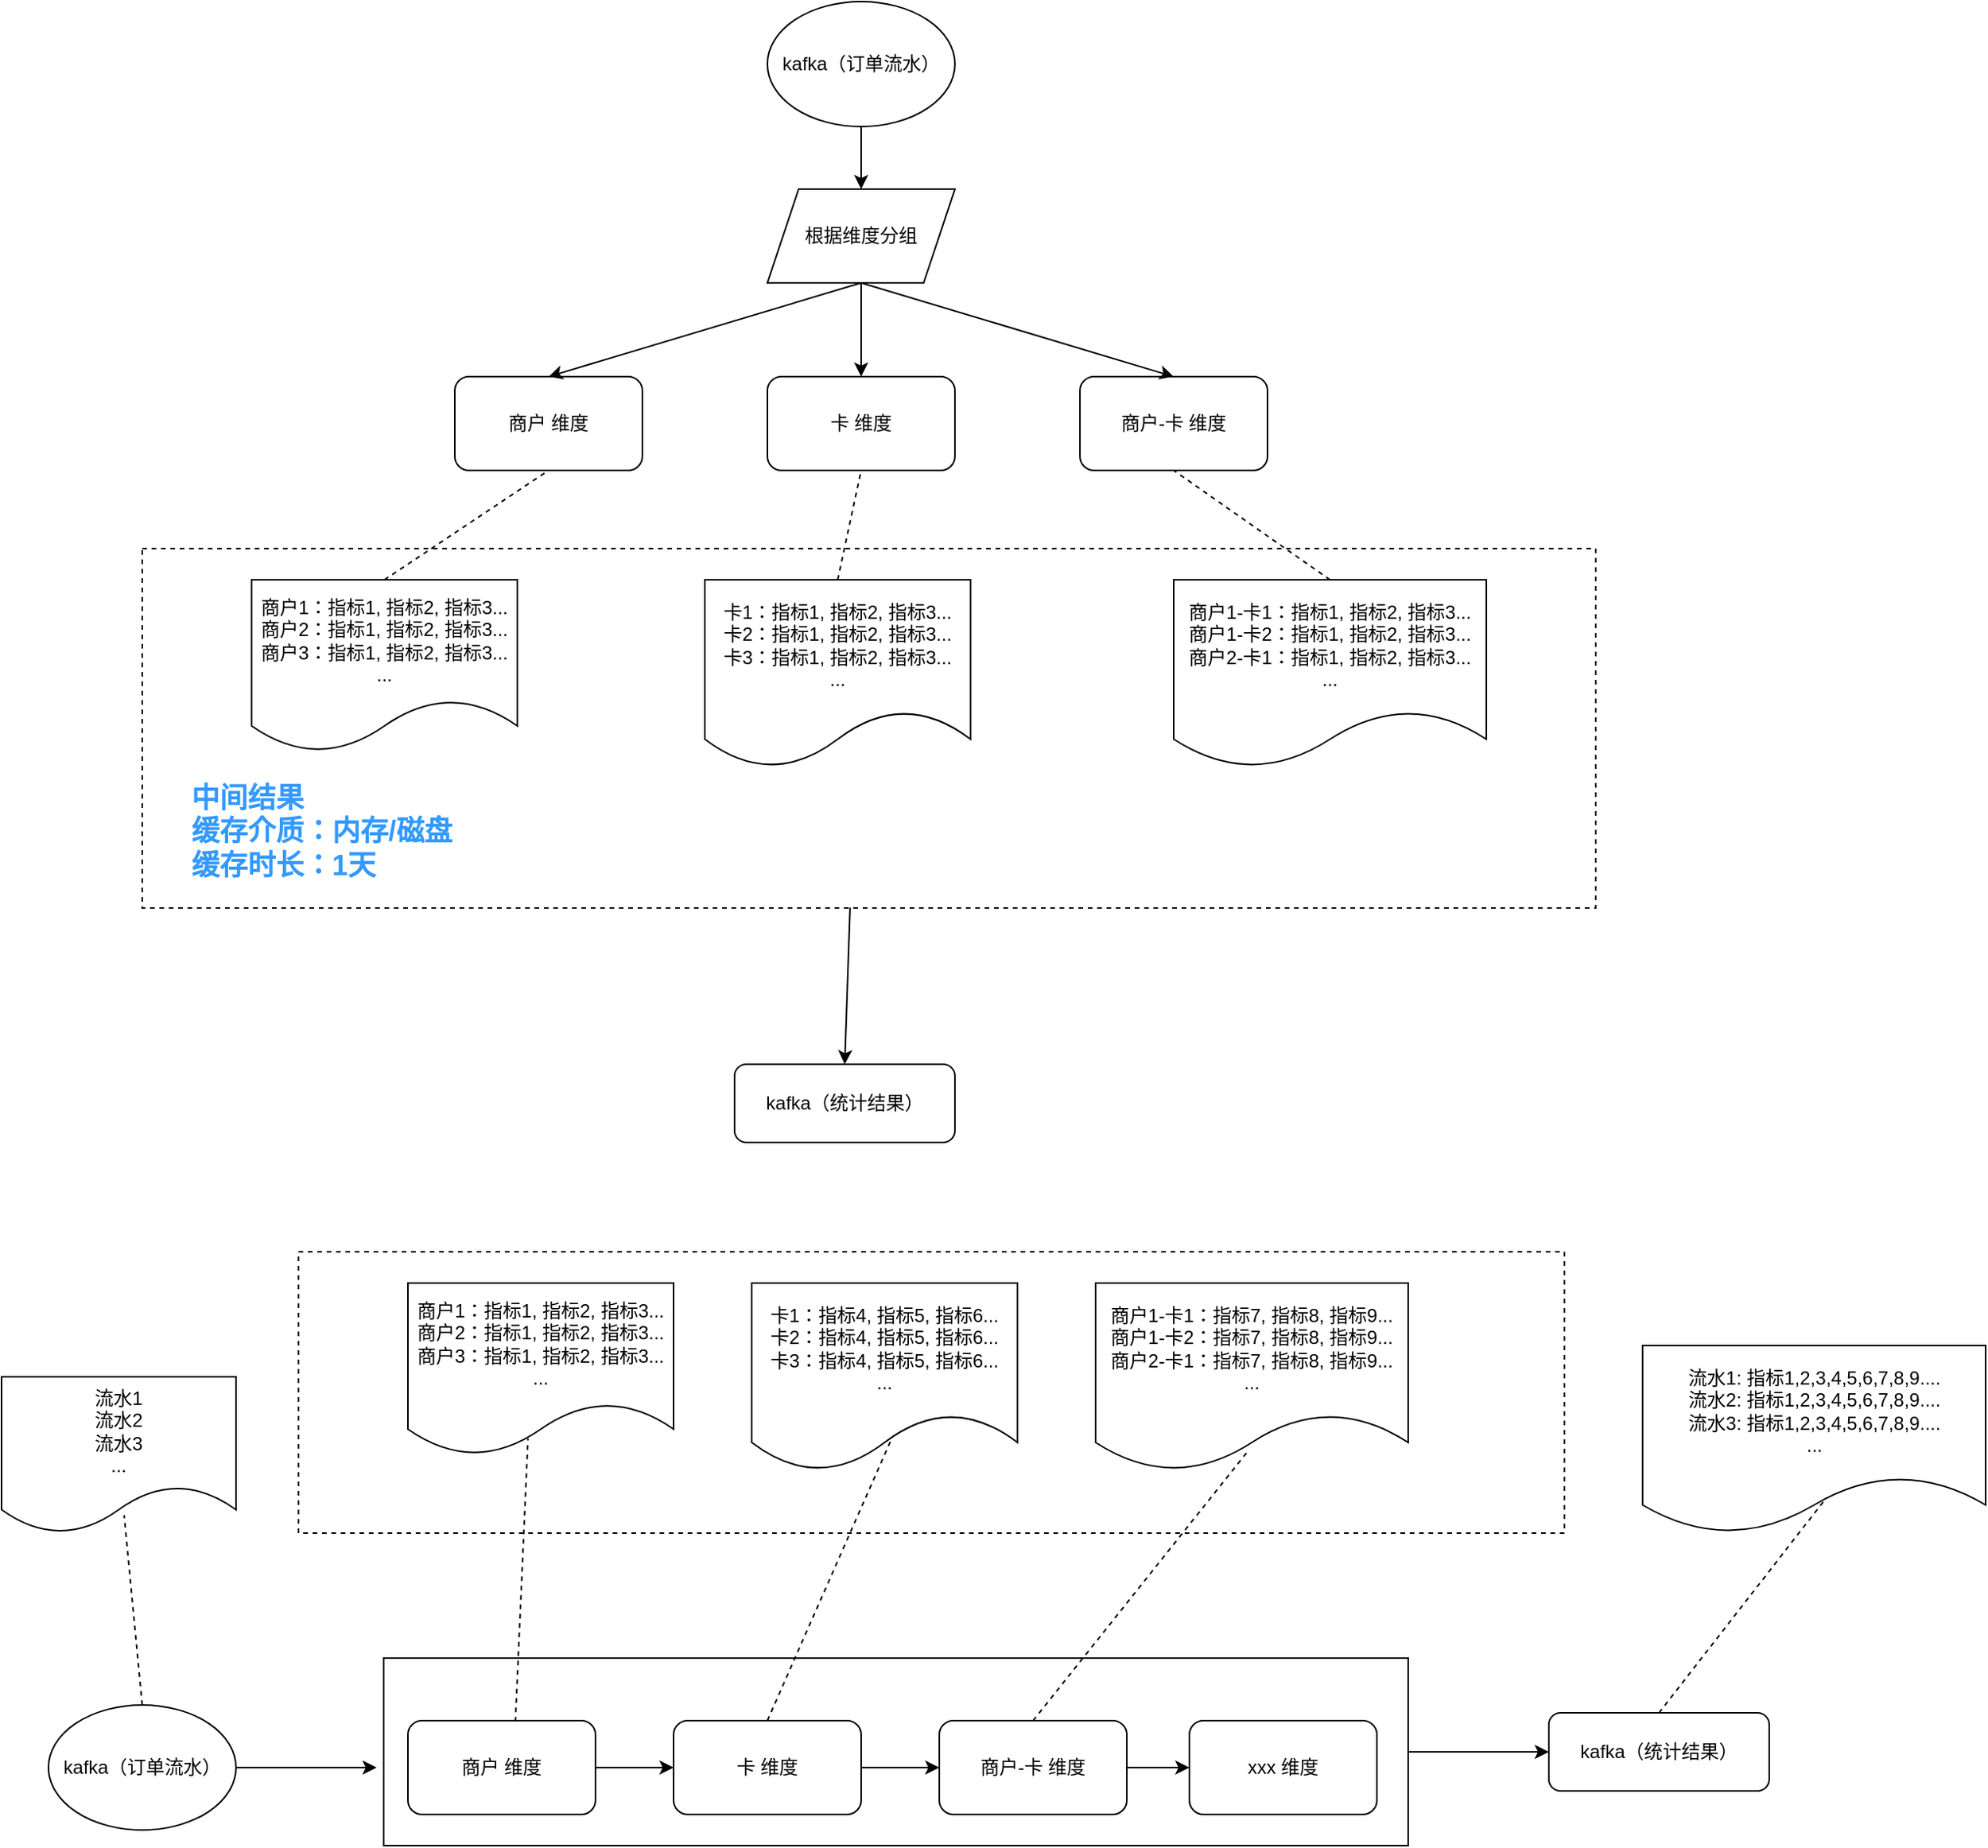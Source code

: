 <mxfile version="16.4.5" type="github">
  <diagram id="UmWB6mA-8zo986hLE9dD" name="Page-1">
    <mxGraphModel dx="1550" dy="835" grid="1" gridSize="10" guides="1" tooltips="1" connect="1" arrows="1" fold="1" page="1" pageScale="1" pageWidth="1654" pageHeight="2336" math="0" shadow="0">
      <root>
        <mxCell id="0" />
        <mxCell id="1" parent="0" />
        <mxCell id="ACrcvEzspb-hBuewnNuO-1" value="kafka（订单流水）" style="ellipse;whiteSpace=wrap;html=1;" parent="1" vertex="1">
          <mxGeometry x="660" y="20" width="120" height="80" as="geometry" />
        </mxCell>
        <mxCell id="ACrcvEzspb-hBuewnNuO-21" value="" style="rounded=0;whiteSpace=wrap;html=1;dashed=1;align=left;" parent="1" vertex="1">
          <mxGeometry x="260" y="370" width="930" height="230" as="geometry" />
        </mxCell>
        <mxCell id="ACrcvEzspb-hBuewnNuO-4" value="根据维度分组" style="shape=parallelogram;perimeter=parallelogramPerimeter;whiteSpace=wrap;html=1;fixedSize=1;" parent="1" vertex="1">
          <mxGeometry x="660" y="140" width="120" height="60" as="geometry" />
        </mxCell>
        <mxCell id="ACrcvEzspb-hBuewnNuO-5" value="商户 维度" style="rounded=1;whiteSpace=wrap;html=1;" parent="1" vertex="1">
          <mxGeometry x="460" y="260" width="120" height="60" as="geometry" />
        </mxCell>
        <mxCell id="ACrcvEzspb-hBuewnNuO-6" value="卡 维度" style="rounded=1;whiteSpace=wrap;html=1;" parent="1" vertex="1">
          <mxGeometry x="660" y="260" width="120" height="60" as="geometry" />
        </mxCell>
        <mxCell id="ACrcvEzspb-hBuewnNuO-7" value="商户-卡 维度" style="rounded=1;whiteSpace=wrap;html=1;" parent="1" vertex="1">
          <mxGeometry x="860" y="260" width="120" height="60" as="geometry" />
        </mxCell>
        <mxCell id="ACrcvEzspb-hBuewnNuO-8" value="" style="endArrow=classic;html=1;rounded=0;exitX=0.5;exitY=1;exitDx=0;exitDy=0;entryX=0.5;entryY=0;entryDx=0;entryDy=0;" parent="1" source="ACrcvEzspb-hBuewnNuO-1" target="ACrcvEzspb-hBuewnNuO-4" edge="1">
          <mxGeometry width="50" height="50" relative="1" as="geometry">
            <mxPoint x="680" y="220" as="sourcePoint" />
            <mxPoint x="570" y="160" as="targetPoint" />
          </mxGeometry>
        </mxCell>
        <mxCell id="ACrcvEzspb-hBuewnNuO-9" value="" style="endArrow=classic;html=1;rounded=0;exitX=0.5;exitY=1;exitDx=0;exitDy=0;entryX=0.5;entryY=0;entryDx=0;entryDy=0;" parent="1" source="ACrcvEzspb-hBuewnNuO-4" target="ACrcvEzspb-hBuewnNuO-5" edge="1">
          <mxGeometry width="50" height="50" relative="1" as="geometry">
            <mxPoint x="540" y="220" as="sourcePoint" />
            <mxPoint x="590" y="170" as="targetPoint" />
          </mxGeometry>
        </mxCell>
        <mxCell id="ACrcvEzspb-hBuewnNuO-10" value="" style="endArrow=classic;html=1;rounded=0;exitX=0.5;exitY=1;exitDx=0;exitDy=0;" parent="1" source="ACrcvEzspb-hBuewnNuO-4" target="ACrcvEzspb-hBuewnNuO-6" edge="1">
          <mxGeometry width="50" height="50" relative="1" as="geometry">
            <mxPoint x="520" y="200" as="sourcePoint" />
            <mxPoint x="570" y="150" as="targetPoint" />
          </mxGeometry>
        </mxCell>
        <mxCell id="ACrcvEzspb-hBuewnNuO-11" value="" style="endArrow=classic;html=1;rounded=0;exitX=0.5;exitY=1;exitDx=0;exitDy=0;entryX=0.5;entryY=0;entryDx=0;entryDy=0;" parent="1" source="ACrcvEzspb-hBuewnNuO-4" target="ACrcvEzspb-hBuewnNuO-7" edge="1">
          <mxGeometry width="50" height="50" relative="1" as="geometry">
            <mxPoint x="490" y="180" as="sourcePoint" />
            <mxPoint x="540" y="130" as="targetPoint" />
          </mxGeometry>
        </mxCell>
        <mxCell id="ACrcvEzspb-hBuewnNuO-12" value="商户1：指标1, 指标2, 指标3...&lt;br&gt;商户2：指标1, 指标2, 指标3...&lt;br&gt;商户3：指标1, 指标2, 指标3...&lt;br&gt;..." style="shape=document;whiteSpace=wrap;html=1;boundedLbl=1;" parent="1" vertex="1">
          <mxGeometry x="330" y="390" width="170" height="110" as="geometry" />
        </mxCell>
        <mxCell id="ACrcvEzspb-hBuewnNuO-13" value="卡1：指标1, 指标2, 指标3...&lt;br&gt;卡2：指标1, 指标2, 指标3...&lt;br&gt;卡3：指标1, 指标2, 指标3...&lt;br&gt;..." style="shape=document;whiteSpace=wrap;html=1;boundedLbl=1;" parent="1" vertex="1">
          <mxGeometry x="620" y="390" width="170" height="120" as="geometry" />
        </mxCell>
        <mxCell id="ACrcvEzspb-hBuewnNuO-14" value="商户1-卡1：指标1, 指标2, 指标3...&lt;br&gt;商户1-卡2：指标1, 指标2, 指标3...&lt;br&gt;商户2-卡1：指标1, 指标2, 指标3...&lt;br&gt;..." style="shape=document;whiteSpace=wrap;html=1;boundedLbl=1;" parent="1" vertex="1">
          <mxGeometry x="920" y="390" width="200" height="120" as="geometry" />
        </mxCell>
        <mxCell id="ACrcvEzspb-hBuewnNuO-27" value="" style="endArrow=none;dashed=1;html=1;rounded=0;entryX=0.5;entryY=1;entryDx=0;entryDy=0;exitX=0.5;exitY=0;exitDx=0;exitDy=0;" parent="1" source="ACrcvEzspb-hBuewnNuO-12" target="ACrcvEzspb-hBuewnNuO-5" edge="1">
          <mxGeometry width="50" height="50" relative="1" as="geometry">
            <mxPoint x="700" y="410" as="sourcePoint" />
            <mxPoint x="750" y="360" as="targetPoint" />
          </mxGeometry>
        </mxCell>
        <mxCell id="ACrcvEzspb-hBuewnNuO-28" value="" style="endArrow=none;dashed=1;html=1;rounded=0;entryX=0.5;entryY=1;entryDx=0;entryDy=0;exitX=0.5;exitY=0;exitDx=0;exitDy=0;" parent="1" source="ACrcvEzspb-hBuewnNuO-13" target="ACrcvEzspb-hBuewnNuO-6" edge="1">
          <mxGeometry width="50" height="50" relative="1" as="geometry">
            <mxPoint x="652.5" y="400" as="sourcePoint" />
            <mxPoint x="757.5" y="330" as="targetPoint" />
          </mxGeometry>
        </mxCell>
        <mxCell id="ACrcvEzspb-hBuewnNuO-29" value="" style="endArrow=none;dashed=1;html=1;rounded=0;entryX=0.5;entryY=1;entryDx=0;entryDy=0;exitX=0.5;exitY=0;exitDx=0;exitDy=0;" parent="1" source="ACrcvEzspb-hBuewnNuO-14" target="ACrcvEzspb-hBuewnNuO-7" edge="1">
          <mxGeometry width="50" height="50" relative="1" as="geometry">
            <mxPoint x="435" y="410" as="sourcePoint" />
            <mxPoint x="540" y="340" as="targetPoint" />
          </mxGeometry>
        </mxCell>
        <mxCell id="ACrcvEzspb-hBuewnNuO-32" value="&lt;font color=&quot;#3399ff&quot;&gt;&lt;br&gt;&lt;/font&gt;&lt;div style=&quot;text-align: left&quot;&gt;&lt;span style=&quot;font-size: 18px ; font-weight: 700&quot;&gt;&lt;font color=&quot;#3399ff&quot;&gt;中间结果&lt;/font&gt;&lt;/span&gt;&lt;/div&gt;&lt;span style=&quot;font-size: 18px ; font-weight: 700&quot;&gt;&lt;div style=&quot;text-align: left&quot;&gt;&lt;span&gt;&lt;font color=&quot;#3399ff&quot;&gt;缓存介质：内存/磁盘&lt;/font&gt;&lt;/span&gt;&lt;/div&gt;&lt;div style=&quot;text-align: left&quot;&gt;&lt;span&gt;&lt;font color=&quot;#3399ff&quot;&gt;缓存时长：1天&lt;/font&gt;&lt;/span&gt;&lt;/div&gt;&lt;br&gt;&lt;/span&gt;" style="rounded=0;whiteSpace=wrap;html=1;dashed=1;strokeColor=#FFFFFF;" parent="1" vertex="1">
          <mxGeometry x="270" y="520" width="210" height="70" as="geometry" />
        </mxCell>
        <mxCell id="ACrcvEzspb-hBuewnNuO-35" value="&lt;font color=&quot;#000000&quot;&gt;kafka（&lt;/font&gt;&lt;span style=&quot;color: rgb(0 , 0 , 0)&quot;&gt;统计结果&lt;/span&gt;&lt;font color=&quot;#000000&quot;&gt;）&lt;/font&gt;" style="rounded=1;whiteSpace=wrap;html=1;fontColor=#3399FF;strokeColor=#000000;" parent="1" vertex="1">
          <mxGeometry x="639" y="700" width="141" height="50" as="geometry" />
        </mxCell>
        <mxCell id="ACrcvEzspb-hBuewnNuO-36" value="" style="endArrow=classic;html=1;rounded=0;fontColor=#000000;exitX=0.487;exitY=0.999;exitDx=0;exitDy=0;exitPerimeter=0;entryX=0.5;entryY=0;entryDx=0;entryDy=0;" parent="1" source="ACrcvEzspb-hBuewnNuO-21" target="ACrcvEzspb-hBuewnNuO-35" edge="1">
          <mxGeometry width="50" height="50" relative="1" as="geometry">
            <mxPoint x="700" y="530" as="sourcePoint" />
            <mxPoint x="750" y="480" as="targetPoint" />
          </mxGeometry>
        </mxCell>
        <mxCell id="RsstTSIoHTFgfg_VdX8D-13" style="edgeStyle=orthogonalEdgeStyle;rounded=0;orthogonalLoop=1;jettySize=auto;html=1;exitX=1;exitY=0.5;exitDx=0;exitDy=0;" parent="1" source="RsstTSIoHTFgfg_VdX8D-2" edge="1">
          <mxGeometry relative="1" as="geometry">
            <mxPoint x="410" y="1150" as="targetPoint" />
          </mxGeometry>
        </mxCell>
        <mxCell id="RsstTSIoHTFgfg_VdX8D-2" value="kafka（订单流水）" style="ellipse;whiteSpace=wrap;html=1;" parent="1" vertex="1">
          <mxGeometry x="200" y="1110" width="120" height="80" as="geometry" />
        </mxCell>
        <mxCell id="RsstTSIoHTFgfg_VdX8D-26" style="edgeStyle=orthogonalEdgeStyle;rounded=0;orthogonalLoop=1;jettySize=auto;html=1;exitX=1;exitY=0.5;exitDx=0;exitDy=0;entryX=0;entryY=0.5;entryDx=0;entryDy=0;" parent="1" source="RsstTSIoHTFgfg_VdX8D-4" target="RsstTSIoHTFgfg_VdX8D-25" edge="1">
          <mxGeometry relative="1" as="geometry" />
        </mxCell>
        <mxCell id="RsstTSIoHTFgfg_VdX8D-4" value="" style="rounded=0;whiteSpace=wrap;html=1;" parent="1" vertex="1">
          <mxGeometry x="414.5" y="1080" width="655.5" height="120" as="geometry" />
        </mxCell>
        <mxCell id="RsstTSIoHTFgfg_VdX8D-10" style="edgeStyle=orthogonalEdgeStyle;rounded=0;orthogonalLoop=1;jettySize=auto;html=1;exitX=1;exitY=0.5;exitDx=0;exitDy=0;entryX=0;entryY=0.5;entryDx=0;entryDy=0;" parent="1" source="RsstTSIoHTFgfg_VdX8D-5" target="RsstTSIoHTFgfg_VdX8D-6" edge="1">
          <mxGeometry relative="1" as="geometry" />
        </mxCell>
        <mxCell id="RsstTSIoHTFgfg_VdX8D-5" value="商户 维度" style="rounded=1;whiteSpace=wrap;html=1;" parent="1" vertex="1">
          <mxGeometry x="430" y="1120" width="120" height="60" as="geometry" />
        </mxCell>
        <mxCell id="RsstTSIoHTFgfg_VdX8D-11" style="edgeStyle=orthogonalEdgeStyle;rounded=0;orthogonalLoop=1;jettySize=auto;html=1;exitX=1;exitY=0.5;exitDx=0;exitDy=0;entryX=0;entryY=0.5;entryDx=0;entryDy=0;" parent="1" source="RsstTSIoHTFgfg_VdX8D-6" target="RsstTSIoHTFgfg_VdX8D-7" edge="1">
          <mxGeometry relative="1" as="geometry" />
        </mxCell>
        <mxCell id="RsstTSIoHTFgfg_VdX8D-6" value="卡 维度" style="rounded=1;whiteSpace=wrap;html=1;" parent="1" vertex="1">
          <mxGeometry x="600" y="1120" width="120" height="60" as="geometry" />
        </mxCell>
        <mxCell id="RsstTSIoHTFgfg_VdX8D-12" style="edgeStyle=orthogonalEdgeStyle;rounded=0;orthogonalLoop=1;jettySize=auto;html=1;exitX=1;exitY=0.5;exitDx=0;exitDy=0;entryX=0;entryY=0.5;entryDx=0;entryDy=0;" parent="1" source="RsstTSIoHTFgfg_VdX8D-7" target="RsstTSIoHTFgfg_VdX8D-9" edge="1">
          <mxGeometry relative="1" as="geometry" />
        </mxCell>
        <mxCell id="RsstTSIoHTFgfg_VdX8D-7" value="商户-卡 维度" style="rounded=1;whiteSpace=wrap;html=1;" parent="1" vertex="1">
          <mxGeometry x="770" y="1120" width="120" height="60" as="geometry" />
        </mxCell>
        <mxCell id="RsstTSIoHTFgfg_VdX8D-9" value="xxx 维度" style="rounded=1;whiteSpace=wrap;html=1;" parent="1" vertex="1">
          <mxGeometry x="930" y="1120" width="120" height="60" as="geometry" />
        </mxCell>
        <mxCell id="RsstTSIoHTFgfg_VdX8D-14" value="" style="rounded=0;whiteSpace=wrap;html=1;dashed=1;align=left;" parent="1" vertex="1">
          <mxGeometry x="360" y="820" width="810" height="180" as="geometry" />
        </mxCell>
        <mxCell id="RsstTSIoHTFgfg_VdX8D-15" value="商户1：指标1, 指标2, 指标3...&lt;br&gt;商户2：指标1, 指标2, 指标3...&lt;br&gt;商户3：指标1, 指标2, 指标3...&lt;br&gt;..." style="shape=document;whiteSpace=wrap;html=1;boundedLbl=1;" parent="1" vertex="1">
          <mxGeometry x="430" y="840" width="170" height="110" as="geometry" />
        </mxCell>
        <mxCell id="RsstTSIoHTFgfg_VdX8D-16" value="卡1：指标4, 指标5, 指标6...&lt;br&gt;卡2：指标4, 指标5, 指标6...&lt;br&gt;卡3：指标4, 指标5, 指标6...&lt;br&gt;..." style="shape=document;whiteSpace=wrap;html=1;boundedLbl=1;" parent="1" vertex="1">
          <mxGeometry x="650" y="840" width="170" height="120" as="geometry" />
        </mxCell>
        <mxCell id="RsstTSIoHTFgfg_VdX8D-17" value="商户1-卡1：指标7, 指标8, 指标9...&lt;br&gt;商户1-卡2：指标7, 指标8, 指标9...&lt;br&gt;商户2-卡1：指标7, 指标8, 指标9...&lt;br&gt;..." style="shape=document;whiteSpace=wrap;html=1;boundedLbl=1;" parent="1" vertex="1">
          <mxGeometry x="870" y="840" width="200" height="120" as="geometry" />
        </mxCell>
        <mxCell id="RsstTSIoHTFgfg_VdX8D-22" value="" style="endArrow=none;dashed=1;html=1;rounded=0;entryX=0.452;entryY=0.904;entryDx=0;entryDy=0;exitX=0.573;exitY=0.01;exitDx=0;exitDy=0;exitPerimeter=0;entryPerimeter=0;" parent="1" source="RsstTSIoHTFgfg_VdX8D-5" target="RsstTSIoHTFgfg_VdX8D-15" edge="1">
          <mxGeometry width="50" height="50" relative="1" as="geometry">
            <mxPoint x="495" y="710" as="sourcePoint" />
            <mxPoint x="600" y="640" as="targetPoint" />
          </mxGeometry>
        </mxCell>
        <mxCell id="RsstTSIoHTFgfg_VdX8D-23" value="" style="endArrow=none;dashed=1;html=1;rounded=0;entryX=0.527;entryY=0.828;entryDx=0;entryDy=0;exitX=0.5;exitY=0;exitDx=0;exitDy=0;entryPerimeter=0;" parent="1" source="RsstTSIoHTFgfg_VdX8D-6" target="RsstTSIoHTFgfg_VdX8D-16" edge="1">
          <mxGeometry width="50" height="50" relative="1" as="geometry">
            <mxPoint x="688.21" y="1110" as="sourcePoint" />
            <mxPoint x="796.29" y="898.84" as="targetPoint" />
          </mxGeometry>
        </mxCell>
        <mxCell id="RsstTSIoHTFgfg_VdX8D-24" value="" style="endArrow=none;dashed=1;html=1;rounded=0;entryX=0.488;entryY=0.895;entryDx=0;entryDy=0;exitX=0.5;exitY=0;exitDx=0;exitDy=0;entryPerimeter=0;" parent="1" source="RsstTSIoHTFgfg_VdX8D-7" target="RsstTSIoHTFgfg_VdX8D-17" edge="1">
          <mxGeometry width="50" height="50" relative="1" as="geometry">
            <mxPoint x="670" y="1130" as="sourcePoint" />
            <mxPoint x="849.59" y="919.36" as="targetPoint" />
          </mxGeometry>
        </mxCell>
        <mxCell id="RsstTSIoHTFgfg_VdX8D-25" value="&lt;font color=&quot;#000000&quot;&gt;kafka（&lt;/font&gt;&lt;span style=&quot;color: rgb(0 , 0 , 0)&quot;&gt;统计结果&lt;/span&gt;&lt;font color=&quot;#000000&quot;&gt;）&lt;/font&gt;" style="rounded=1;whiteSpace=wrap;html=1;fontColor=#3399FF;strokeColor=#000000;" parent="1" vertex="1">
          <mxGeometry x="1160" y="1115" width="141" height="50" as="geometry" />
        </mxCell>
        <mxCell id="qV-WsPIJ0w9iUvzDWkrT-1" value="流水1: 指标1,2,3,4,5,6,7,8,9....&lt;br&gt;流水2: 指标1,2,3,4,5,6,7,8,9....&lt;br&gt;流水3: 指标1,2,3,4,5,6,7,8,9....&lt;br&gt;..." style="shape=document;whiteSpace=wrap;html=1;boundedLbl=1;" vertex="1" parent="1">
          <mxGeometry x="1220" y="880" width="219.5" height="120" as="geometry" />
        </mxCell>
        <mxCell id="qV-WsPIJ0w9iUvzDWkrT-4" value="" style="endArrow=none;dashed=1;html=1;rounded=0;entryX=0.53;entryY=0.825;entryDx=0;entryDy=0;exitX=0.5;exitY=0;exitDx=0;exitDy=0;entryPerimeter=0;" edge="1" parent="1" source="RsstTSIoHTFgfg_VdX8D-25" target="qV-WsPIJ0w9iUvzDWkrT-1">
          <mxGeometry width="50" height="50" relative="1" as="geometry">
            <mxPoint x="840" y="1130" as="sourcePoint" />
            <mxPoint x="977.6" y="957.4" as="targetPoint" />
          </mxGeometry>
        </mxCell>
        <mxCell id="qV-WsPIJ0w9iUvzDWkrT-5" value="流水1&lt;br&gt;流水2&lt;br&gt;流水3&lt;br&gt;..." style="shape=document;whiteSpace=wrap;html=1;boundedLbl=1;" vertex="1" parent="1">
          <mxGeometry x="170" y="900" width="150" height="100" as="geometry" />
        </mxCell>
        <mxCell id="qV-WsPIJ0w9iUvzDWkrT-6" value="" style="endArrow=none;dashed=1;html=1;rounded=0;entryX=0.523;entryY=0.886;entryDx=0;entryDy=0;exitX=0.5;exitY=0;exitDx=0;exitDy=0;entryPerimeter=0;" edge="1" parent="1" source="RsstTSIoHTFgfg_VdX8D-2" target="qV-WsPIJ0w9iUvzDWkrT-5">
          <mxGeometry width="50" height="50" relative="1" as="geometry">
            <mxPoint x="508.76" y="1130.6" as="sourcePoint" />
            <mxPoint x="516.84" y="949.44" as="targetPoint" />
          </mxGeometry>
        </mxCell>
      </root>
    </mxGraphModel>
  </diagram>
</mxfile>
